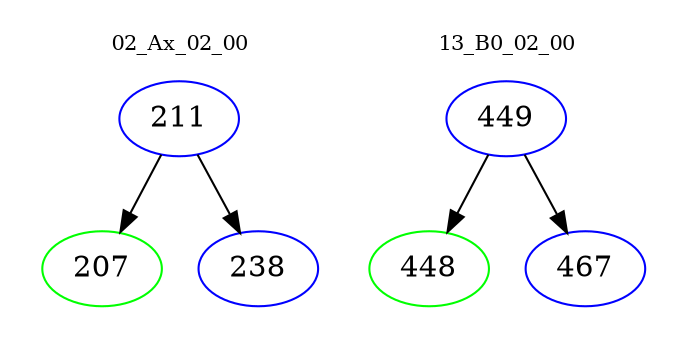 digraph{
subgraph cluster_0 {
color = white
label = "02_Ax_02_00";
fontsize=10;
T0_211 [label="211", color="blue"]
T0_211 -> T0_207 [color="black"]
T0_207 [label="207", color="green"]
T0_211 -> T0_238 [color="black"]
T0_238 [label="238", color="blue"]
}
subgraph cluster_1 {
color = white
label = "13_B0_02_00";
fontsize=10;
T1_449 [label="449", color="blue"]
T1_449 -> T1_448 [color="black"]
T1_448 [label="448", color="green"]
T1_449 -> T1_467 [color="black"]
T1_467 [label="467", color="blue"]
}
}
